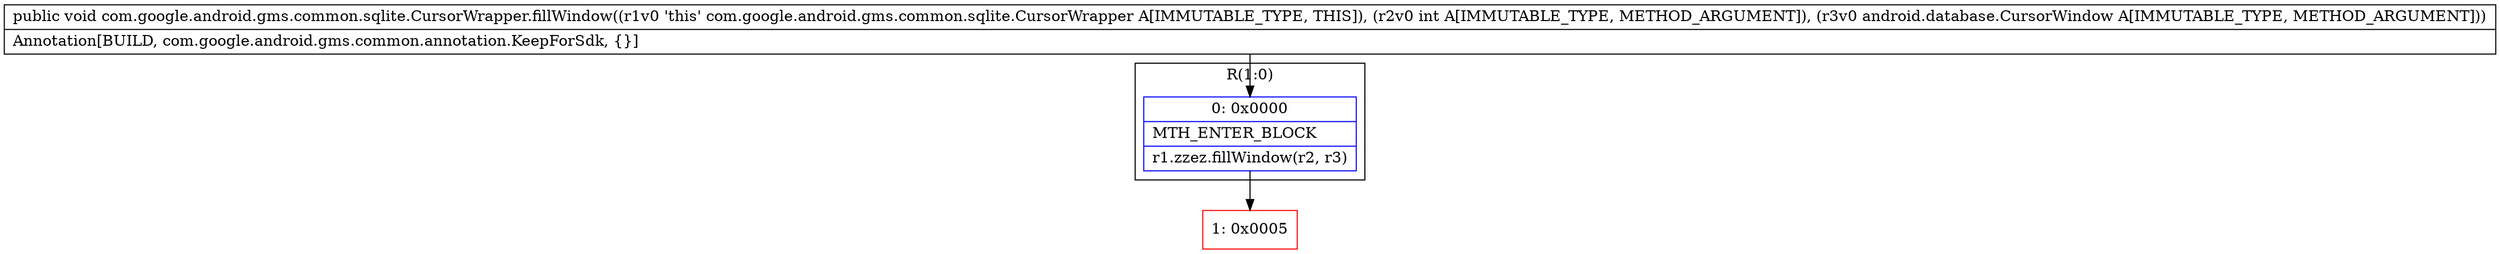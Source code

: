 digraph "CFG forcom.google.android.gms.common.sqlite.CursorWrapper.fillWindow(ILandroid\/database\/CursorWindow;)V" {
subgraph cluster_Region_444275057 {
label = "R(1:0)";
node [shape=record,color=blue];
Node_0 [shape=record,label="{0\:\ 0x0000|MTH_ENTER_BLOCK\l|r1.zzez.fillWindow(r2, r3)\l}"];
}
Node_1 [shape=record,color=red,label="{1\:\ 0x0005}"];
MethodNode[shape=record,label="{public void com.google.android.gms.common.sqlite.CursorWrapper.fillWindow((r1v0 'this' com.google.android.gms.common.sqlite.CursorWrapper A[IMMUTABLE_TYPE, THIS]), (r2v0 int A[IMMUTABLE_TYPE, METHOD_ARGUMENT]), (r3v0 android.database.CursorWindow A[IMMUTABLE_TYPE, METHOD_ARGUMENT]))  | Annotation[BUILD, com.google.android.gms.common.annotation.KeepForSdk, \{\}]\l}"];
MethodNode -> Node_0;
Node_0 -> Node_1;
}

